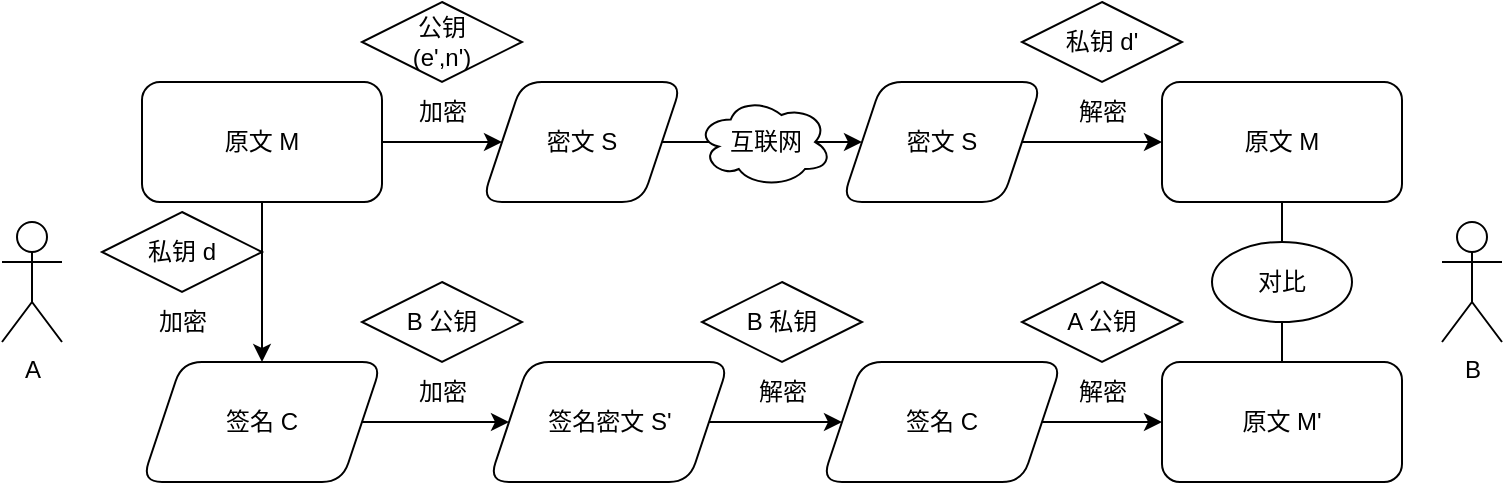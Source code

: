 <mxfile version="20.2.0" type="github">
  <diagram id="G_n_3QgChpmLCB0Kavj9" name="Page-1">
    <mxGraphModel dx="1422" dy="780" grid="1" gridSize="10" guides="1" tooltips="1" connect="1" arrows="1" fold="1" page="1" pageScale="1" pageWidth="827" pageHeight="1169" math="0" shadow="0">
      <root>
        <mxCell id="0" />
        <mxCell id="1" parent="0" />
        <mxCell id="IS-RDUfv_5DHdYZVGuzF-5" value="" style="edgeStyle=orthogonalEdgeStyle;rounded=0;orthogonalLoop=1;jettySize=auto;html=1;" parent="1" source="IS-RDUfv_5DHdYZVGuzF-1" target="IS-RDUfv_5DHdYZVGuzF-4" edge="1">
          <mxGeometry relative="1" as="geometry" />
        </mxCell>
        <mxCell id="H3AHEkD3PbG5nRIQp0Kx-16" value="" style="edgeStyle=orthogonalEdgeStyle;rounded=0;orthogonalLoop=1;jettySize=auto;html=1;" parent="1" source="IS-RDUfv_5DHdYZVGuzF-1" target="H3AHEkD3PbG5nRIQp0Kx-15" edge="1">
          <mxGeometry relative="1" as="geometry" />
        </mxCell>
        <mxCell id="IS-RDUfv_5DHdYZVGuzF-1" value="原文 M" style="rounded=1;whiteSpace=wrap;html=1;" parent="1" vertex="1">
          <mxGeometry x="80" y="40" width="120" height="60" as="geometry" />
        </mxCell>
        <mxCell id="_0rh_g9Put0Epdyz5Hfj-7" style="edgeStyle=orthogonalEdgeStyle;rounded=0;orthogonalLoop=1;jettySize=auto;html=1;exitX=1;exitY=0.5;exitDx=0;exitDy=0;entryX=0;entryY=0.5;entryDx=0;entryDy=0;endArrow=classic;endFill=1;" edge="1" parent="1" source="IS-RDUfv_5DHdYZVGuzF-4" target="_0rh_g9Put0Epdyz5Hfj-1">
          <mxGeometry relative="1" as="geometry" />
        </mxCell>
        <mxCell id="IS-RDUfv_5DHdYZVGuzF-4" value="密文 S" style="shape=parallelogram;perimeter=parallelogramPerimeter;whiteSpace=wrap;html=1;fixedSize=1;rounded=1;" parent="1" vertex="1">
          <mxGeometry x="250" y="40" width="100" height="60" as="geometry" />
        </mxCell>
        <mxCell id="_0rh_g9Put0Epdyz5Hfj-10" style="edgeStyle=orthogonalEdgeStyle;rounded=0;orthogonalLoop=1;jettySize=auto;html=1;exitX=0.5;exitY=1;exitDx=0;exitDy=0;endArrow=none;endFill=0;" edge="1" parent="1" source="IS-RDUfv_5DHdYZVGuzF-7" target="_0rh_g9Put0Epdyz5Hfj-12">
          <mxGeometry relative="1" as="geometry">
            <mxPoint x="650" y="117.5" as="targetPoint" />
          </mxGeometry>
        </mxCell>
        <mxCell id="IS-RDUfv_5DHdYZVGuzF-7" value="原文 M" style="whiteSpace=wrap;html=1;rounded=1;" parent="1" vertex="1">
          <mxGeometry x="590" y="40" width="120" height="60" as="geometry" />
        </mxCell>
        <mxCell id="H3AHEkD3PbG5nRIQp0Kx-5" value="&lt;div&gt;加密&lt;/div&gt;" style="text;html=1;align=center;verticalAlign=middle;resizable=0;points=[];autosize=1;strokeColor=none;fillColor=none;" parent="1" vertex="1">
          <mxGeometry x="205" y="40" width="50" height="30" as="geometry" />
        </mxCell>
        <mxCell id="H3AHEkD3PbG5nRIQp0Kx-3" value="&lt;div&gt;解密&lt;/div&gt;" style="text;align=center;verticalAlign=middle;resizable=0;points=[];autosize=1;strokeColor=none;fillColor=none;html=1;" parent="1" vertex="1">
          <mxGeometry x="535" y="40" width="50" height="30" as="geometry" />
        </mxCell>
        <mxCell id="H3AHEkD3PbG5nRIQp0Kx-8" value="&lt;div&gt;公钥&lt;/div&gt;&lt;div&gt;(e&#39;,n&#39;)&lt;/div&gt;" style="rhombus;whiteSpace=wrap;html=1;fillColor=default;" parent="1" vertex="1">
          <mxGeometry x="190" width="80" height="40" as="geometry" />
        </mxCell>
        <mxCell id="H3AHEkD3PbG5nRIQp0Kx-9" value="&lt;div&gt;私钥 d&#39;&lt;/div&gt;" style="rhombus;whiteSpace=wrap;html=1;fillColor=default;" parent="1" vertex="1">
          <mxGeometry x="520" width="80" height="40" as="geometry" />
        </mxCell>
        <mxCell id="H3AHEkD3PbG5nRIQp0Kx-10" value="A" style="shape=umlActor;verticalLabelPosition=bottom;verticalAlign=top;html=1;outlineConnect=0;fillColor=default;" parent="1" vertex="1">
          <mxGeometry x="10" y="110" width="30" height="60" as="geometry" />
        </mxCell>
        <mxCell id="H3AHEkD3PbG5nRIQp0Kx-19" value="" style="edgeStyle=orthogonalEdgeStyle;rounded=0;orthogonalLoop=1;jettySize=auto;html=1;" parent="1" source="H3AHEkD3PbG5nRIQp0Kx-15" target="H3AHEkD3PbG5nRIQp0Kx-18" edge="1">
          <mxGeometry relative="1" as="geometry" />
        </mxCell>
        <mxCell id="H3AHEkD3PbG5nRIQp0Kx-15" value="签名 C" style="shape=parallelogram;perimeter=parallelogramPerimeter;whiteSpace=wrap;html=1;fixedSize=1;rounded=1;" parent="1" vertex="1">
          <mxGeometry x="80" y="180" width="120" height="60" as="geometry" />
        </mxCell>
        <mxCell id="H3AHEkD3PbG5nRIQp0Kx-21" value="" style="edgeStyle=orthogonalEdgeStyle;rounded=0;orthogonalLoop=1;jettySize=auto;html=1;" parent="1" source="H3AHEkD3PbG5nRIQp0Kx-18" target="H3AHEkD3PbG5nRIQp0Kx-20" edge="1">
          <mxGeometry relative="1" as="geometry" />
        </mxCell>
        <mxCell id="H3AHEkD3PbG5nRIQp0Kx-18" value="签名密文 S&#39;" style="shape=parallelogram;perimeter=parallelogramPerimeter;whiteSpace=wrap;html=1;fixedSize=1;rounded=1;" parent="1" vertex="1">
          <mxGeometry x="253.5" y="180" width="120" height="60" as="geometry" />
        </mxCell>
        <mxCell id="H3AHEkD3PbG5nRIQp0Kx-25" value="" style="edgeStyle=orthogonalEdgeStyle;rounded=0;orthogonalLoop=1;jettySize=auto;html=1;" parent="1" source="H3AHEkD3PbG5nRIQp0Kx-20" target="H3AHEkD3PbG5nRIQp0Kx-24" edge="1">
          <mxGeometry relative="1" as="geometry" />
        </mxCell>
        <mxCell id="H3AHEkD3PbG5nRIQp0Kx-20" value="签名 C" style="shape=parallelogram;perimeter=parallelogramPerimeter;whiteSpace=wrap;html=1;fixedSize=1;rounded=1;" parent="1" vertex="1">
          <mxGeometry x="420" y="180" width="120" height="60" as="geometry" />
        </mxCell>
        <mxCell id="H3AHEkD3PbG5nRIQp0Kx-24" value="原文 M&#39;" style="whiteSpace=wrap;html=1;rounded=1;" parent="1" vertex="1">
          <mxGeometry x="590" y="180" width="120" height="60" as="geometry" />
        </mxCell>
        <mxCell id="H3AHEkD3PbG5nRIQp0Kx-29" value="B" style="shape=umlActor;verticalLabelPosition=bottom;verticalAlign=top;html=1;outlineConnect=0;fillColor=default;" parent="1" vertex="1">
          <mxGeometry x="730" y="110" width="30" height="60" as="geometry" />
        </mxCell>
        <mxCell id="H3AHEkD3PbG5nRIQp0Kx-34" value="&lt;div&gt;加密&lt;/div&gt;" style="text;html=1;align=center;verticalAlign=middle;resizable=0;points=[];autosize=1;strokeColor=none;fillColor=none;" parent="1" vertex="1">
          <mxGeometry x="205" y="180" width="50" height="30" as="geometry" />
        </mxCell>
        <mxCell id="H3AHEkD3PbG5nRIQp0Kx-35" value="&lt;div&gt;B 公钥&lt;/div&gt;" style="rhombus;whiteSpace=wrap;html=1;fillColor=default;" parent="1" vertex="1">
          <mxGeometry x="190" y="140" width="80" height="40" as="geometry" />
        </mxCell>
        <mxCell id="H3AHEkD3PbG5nRIQp0Kx-38" value="&lt;div&gt;解密&lt;/div&gt;" style="text;align=center;verticalAlign=middle;resizable=0;points=[];autosize=1;strokeColor=none;fillColor=none;html=1;" parent="1" vertex="1">
          <mxGeometry x="375" y="180" width="50" height="30" as="geometry" />
        </mxCell>
        <mxCell id="H3AHEkD3PbG5nRIQp0Kx-39" value="&lt;div&gt;B 私钥&lt;/div&gt;" style="rhombus;whiteSpace=wrap;html=1;fillColor=default;" parent="1" vertex="1">
          <mxGeometry x="360" y="140" width="80" height="40" as="geometry" />
        </mxCell>
        <mxCell id="H3AHEkD3PbG5nRIQp0Kx-42" value="&lt;div&gt;私钥 d&lt;br&gt;&lt;/div&gt;" style="rhombus;whiteSpace=wrap;html=1;fillColor=default;" parent="1" vertex="1">
          <mxGeometry x="60" y="105" width="80" height="40" as="geometry" />
        </mxCell>
        <mxCell id="H3AHEkD3PbG5nRIQp0Kx-43" value="&lt;div&gt;加密&lt;/div&gt;" style="text;html=1;align=center;verticalAlign=middle;resizable=0;points=[];autosize=1;strokeColor=none;fillColor=none;" parent="1" vertex="1">
          <mxGeometry x="75" y="145" width="50" height="30" as="geometry" />
        </mxCell>
        <mxCell id="H3AHEkD3PbG5nRIQp0Kx-44" value="&lt;div&gt;解密&lt;/div&gt;" style="text;align=center;verticalAlign=middle;resizable=0;points=[];autosize=1;strokeColor=none;fillColor=none;html=1;" parent="1" vertex="1">
          <mxGeometry x="535" y="180" width="50" height="30" as="geometry" />
        </mxCell>
        <mxCell id="H3AHEkD3PbG5nRIQp0Kx-45" value="A 公钥" style="rhombus;whiteSpace=wrap;html=1;fillColor=default;" parent="1" vertex="1">
          <mxGeometry x="520" y="140" width="80" height="40" as="geometry" />
        </mxCell>
        <mxCell id="_0rh_g9Put0Epdyz5Hfj-8" style="edgeStyle=orthogonalEdgeStyle;rounded=0;orthogonalLoop=1;jettySize=auto;html=1;exitX=1;exitY=0.5;exitDx=0;exitDy=0;endArrow=classic;endFill=1;" edge="1" parent="1" source="_0rh_g9Put0Epdyz5Hfj-1" target="IS-RDUfv_5DHdYZVGuzF-7">
          <mxGeometry relative="1" as="geometry" />
        </mxCell>
        <mxCell id="_0rh_g9Put0Epdyz5Hfj-1" value="密文 S" style="shape=parallelogram;perimeter=parallelogramPerimeter;whiteSpace=wrap;html=1;fixedSize=1;rounded=1;" vertex="1" parent="1">
          <mxGeometry x="430" y="40" width="100" height="60" as="geometry" />
        </mxCell>
        <mxCell id="_0rh_g9Put0Epdyz5Hfj-2" value="互联网" style="ellipse;shape=cloud;whiteSpace=wrap;html=1;" vertex="1" parent="1">
          <mxGeometry x="357.5" y="47.5" width="67.5" height="45" as="geometry" />
        </mxCell>
        <mxCell id="_0rh_g9Put0Epdyz5Hfj-11" style="edgeStyle=orthogonalEdgeStyle;rounded=0;orthogonalLoop=1;jettySize=auto;html=1;endArrow=none;endFill=0;" edge="1" parent="1" source="_0rh_g9Put0Epdyz5Hfj-12" target="H3AHEkD3PbG5nRIQp0Kx-24">
          <mxGeometry relative="1" as="geometry">
            <mxPoint x="650" y="162.5" as="sourcePoint" />
          </mxGeometry>
        </mxCell>
        <mxCell id="_0rh_g9Put0Epdyz5Hfj-12" value="&lt;div&gt;对比&lt;/div&gt;" style="ellipse;whiteSpace=wrap;html=1;" vertex="1" parent="1">
          <mxGeometry x="615" y="120" width="70" height="40" as="geometry" />
        </mxCell>
      </root>
    </mxGraphModel>
  </diagram>
</mxfile>
